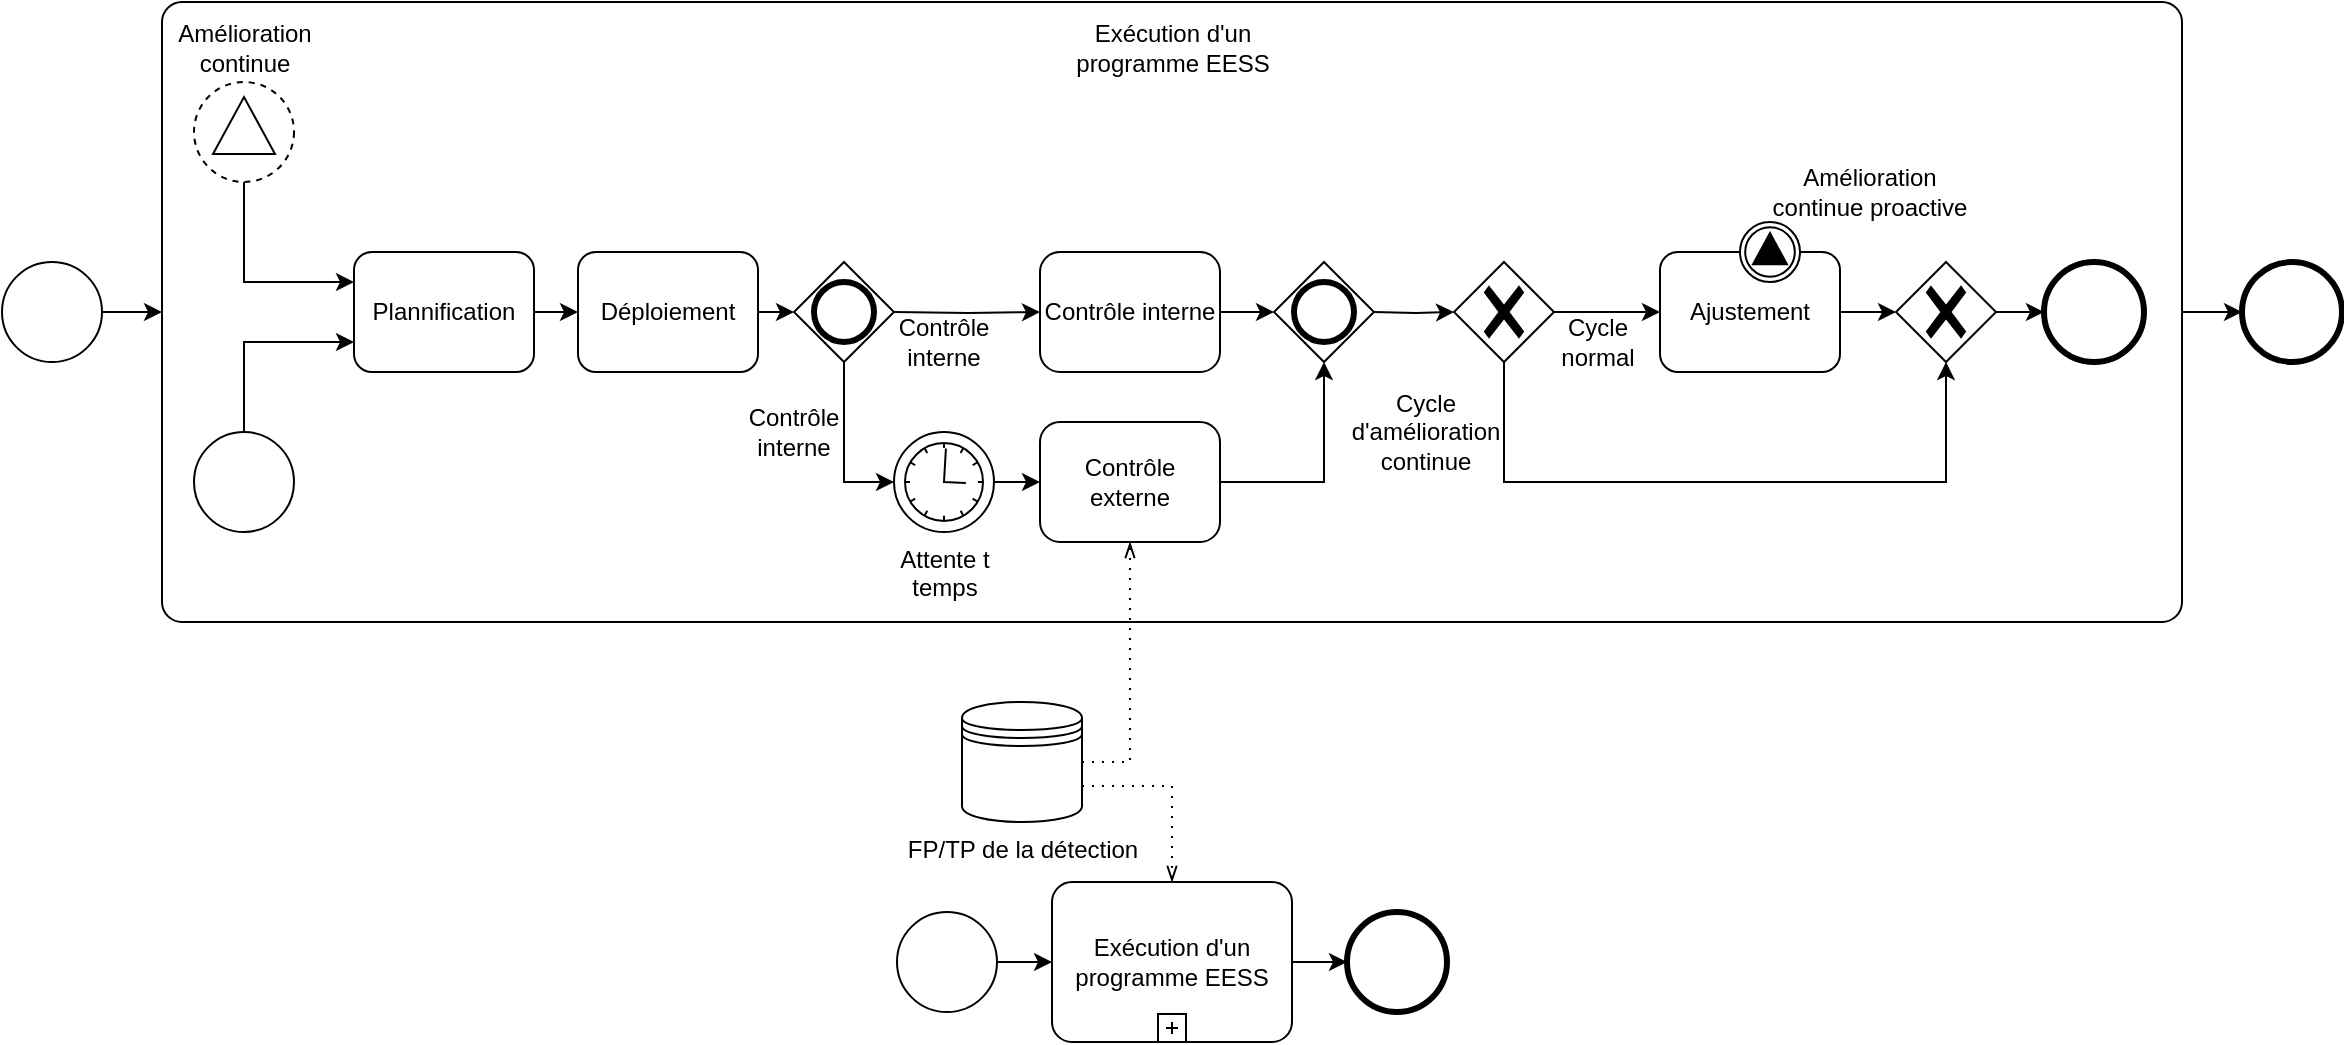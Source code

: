 <mxfile version="21.3.5" type="github">
  <diagram name="Page-1" id="w6NB8-itPwkIWRnW1Z4t">
    <mxGraphModel dx="2161" dy="723" grid="1" gridSize="10" guides="1" tooltips="1" connect="1" arrows="1" fold="1" page="1" pageScale="1" pageWidth="850" pageHeight="1100" math="0" shadow="0">
      <root>
        <mxCell id="0" />
        <mxCell id="1" parent="0" />
        <mxCell id="VWvn2gMX9nb7FNd9Dha_-62" style="edgeStyle=orthogonalEdgeStyle;rounded=0;orthogonalLoop=1;jettySize=auto;html=1;exitX=1;exitY=0.5;exitDx=0;exitDy=0;exitPerimeter=0;" edge="1" parent="1" source="VWvn2gMX9nb7FNd9Dha_-54" target="VWvn2gMX9nb7FNd9Dha_-61">
          <mxGeometry relative="1" as="geometry" />
        </mxCell>
        <mxCell id="VWvn2gMX9nb7FNd9Dha_-54" value="" style="points=[[0.25,0,0],[0.5,0,0],[0.75,0,0],[1,0.25,0],[1,0.5,0],[1,0.75,0],[0.75,1,0],[0.5,1,0],[0.25,1,0],[0,0.75,0],[0,0.5,0],[0,0.25,0]];shape=mxgraph.bpmn.task;whiteSpace=wrap;rectStyle=rounded;size=10;html=1;container=0;expand=0;collapsible=0;taskMarker=abstract;" vertex="1" parent="1">
          <mxGeometry x="-160" y="170" width="1010" height="310" as="geometry" />
        </mxCell>
        <mxCell id="VWvn2gMX9nb7FNd9Dha_-47" value="FP/TP de la détection" style="shape=datastore;html=1;labelPosition=center;verticalLabelPosition=bottom;align=center;verticalAlign=top;" vertex="1" parent="1">
          <mxGeometry x="240" y="520" width="60" height="60" as="geometry" />
        </mxCell>
        <mxCell id="VWvn2gMX9nb7FNd9Dha_-51" value="" style="edgeStyle=elbowEdgeStyle;fontSize=12;html=1;endFill=0;startFill=0;endSize=6;startSize=6;dashed=1;dashPattern=1 4;endArrow=openThin;startArrow=none;rounded=0;exitX=1;exitY=0.5;exitDx=0;exitDy=0;entryX=0.5;entryY=1;entryDx=0;entryDy=0;entryPerimeter=0;" edge="1" parent="1" source="VWvn2gMX9nb7FNd9Dha_-47" target="VWvn2gMX9nb7FNd9Dha_-41">
          <mxGeometry width="160" relative="1" as="geometry">
            <mxPoint x="360" y="280" as="sourcePoint" />
            <mxPoint x="520" y="280" as="targetPoint" />
            <Array as="points">
              <mxPoint x="324" y="540" />
              <mxPoint x="330" y="520" />
            </Array>
          </mxGeometry>
        </mxCell>
        <mxCell id="VWvn2gMX9nb7FNd9Dha_-60" style="edgeStyle=orthogonalEdgeStyle;rounded=0;orthogonalLoop=1;jettySize=auto;html=1;exitX=1;exitY=0.5;exitDx=0;exitDy=0;exitPerimeter=0;entryX=0;entryY=0.5;entryDx=0;entryDy=0;entryPerimeter=0;" edge="1" parent="1" source="VWvn2gMX9nb7FNd9Dha_-59" target="VWvn2gMX9nb7FNd9Dha_-54">
          <mxGeometry relative="1" as="geometry" />
        </mxCell>
        <mxCell id="VWvn2gMX9nb7FNd9Dha_-59" value="" style="points=[[0.145,0.145,0],[0.5,0,0],[0.855,0.145,0],[1,0.5,0],[0.855,0.855,0],[0.5,1,0],[0.145,0.855,0],[0,0.5,0]];shape=mxgraph.bpmn.event;html=1;verticalLabelPosition=bottom;labelBackgroundColor=#ffffff;verticalAlign=top;align=center;perimeter=ellipsePerimeter;outlineConnect=0;aspect=fixed;outline=standard;symbol=general;" vertex="1" parent="1">
          <mxGeometry x="-240" y="300" width="50" height="50" as="geometry" />
        </mxCell>
        <mxCell id="VWvn2gMX9nb7FNd9Dha_-61" value="" style="points=[[0.145,0.145,0],[0.5,0,0],[0.855,0.145,0],[1,0.5,0],[0.855,0.855,0],[0.5,1,0],[0.145,0.855,0],[0,0.5,0]];shape=mxgraph.bpmn.event;html=1;verticalLabelPosition=bottom;labelBackgroundColor=#ffffff;verticalAlign=top;align=center;perimeter=ellipsePerimeter;outlineConnect=0;aspect=fixed;outline=end;symbol=terminate2;" vertex="1" parent="1">
          <mxGeometry x="880" y="300" width="50" height="50" as="geometry" />
        </mxCell>
        <mxCell id="VWvn2gMX9nb7FNd9Dha_-73" style="edgeStyle=orthogonalEdgeStyle;rounded=0;orthogonalLoop=1;jettySize=auto;html=1;exitX=1;exitY=0.5;exitDx=0;exitDy=0;exitPerimeter=0;entryX=0;entryY=0.5;entryDx=0;entryDy=0;entryPerimeter=0;" edge="1" parent="1" source="VWvn2gMX9nb7FNd9Dha_-63" target="VWvn2gMX9nb7FNd9Dha_-72">
          <mxGeometry relative="1" as="geometry" />
        </mxCell>
        <mxCell id="VWvn2gMX9nb7FNd9Dha_-63" value="Exécution d&#39;un programme EESS" style="points=[[0.25,0,0],[0.5,0,0],[0.75,0,0],[1,0.25,0],[1,0.5,0],[1,0.75,0],[0.75,1,0],[0.5,1,0],[0.25,1,0],[0,0.75,0],[0,0.5,0],[0,0.25,0]];shape=mxgraph.bpmn.task;whiteSpace=wrap;rectStyle=rounded;size=10;html=1;container=1;expand=0;collapsible=0;taskMarker=abstract;isLoopSub=1;" vertex="1" parent="1">
          <mxGeometry x="285" y="610" width="120" height="80" as="geometry" />
        </mxCell>
        <mxCell id="VWvn2gMX9nb7FNd9Dha_-55" value="Exécution d&#39;un programme EESS" style="text;html=1;strokeColor=none;fillColor=none;align=center;verticalAlign=middle;whiteSpace=wrap;rounded=0;" vertex="1" parent="1">
          <mxGeometry x="287.5" y="175.86" width="115" height="34.138" as="geometry" />
        </mxCell>
        <mxCell id="VWvn2gMX9nb7FNd9Dha_-7" value="" style="points=[[0.145,0.145,0],[0.5,0,0],[0.855,0.145,0],[1,0.5,0],[0.855,0.855,0],[0.5,1,0],[0.145,0.855,0],[0,0.5,0]];shape=mxgraph.bpmn.event;html=1;verticalLabelPosition=bottom;labelBackgroundColor=#ffffff;verticalAlign=top;align=center;perimeter=ellipsePerimeter;outlineConnect=0;aspect=fixed;outline=end;symbol=terminate2;" vertex="1" parent="1">
          <mxGeometry x="781" y="300" width="50" height="50" as="geometry" />
        </mxCell>
        <mxCell id="VWvn2gMX9nb7FNd9Dha_-6" value="" style="points=[[0.25,0.25,0],[0.5,0,0],[0.75,0.25,0],[1,0.5,0],[0.75,0.75,0],[0.5,1,0],[0.25,0.75,0],[0,0.5,0]];shape=mxgraph.bpmn.gateway2;html=1;verticalLabelPosition=bottom;labelBackgroundColor=#ffffff;verticalAlign=top;align=center;perimeter=rhombusPerimeter;outlineConnect=0;outline=none;symbol=none;gwType=exclusive;" vertex="1" parent="1">
          <mxGeometry x="707" y="300" width="50" height="50" as="geometry" />
        </mxCell>
        <mxCell id="VWvn2gMX9nb7FNd9Dha_-4" value="Ajustement" style="rounded=1;whiteSpace=wrap;html=1;" vertex="1" parent="1">
          <mxGeometry x="589" y="295" width="90" height="60" as="geometry" />
        </mxCell>
        <mxCell id="VWvn2gMX9nb7FNd9Dha_-5" value="" style="points=[[0.25,0.25,0],[0.5,0,0],[0.75,0.25,0],[1,0.5,0],[0.75,0.75,0],[0.5,1,0],[0.25,0.75,0],[0,0.5,0]];shape=mxgraph.bpmn.gateway2;html=1;verticalLabelPosition=bottom;labelBackgroundColor=#ffffff;verticalAlign=top;align=center;perimeter=rhombusPerimeter;outlineConnect=0;outline=none;symbol=none;gwType=exclusive;" vertex="1" parent="1">
          <mxGeometry x="486" y="300" width="50" height="50" as="geometry" />
        </mxCell>
        <mxCell id="VWvn2gMX9nb7FNd9Dha_-40" value="Contrôle interne" style="points=[[0.25,0,0],[0.5,0,0],[0.75,0,0],[1,0.25,0],[1,0.5,0],[1,0.75,0],[0.75,1,0],[0.5,1,0],[0.25,1,0],[0,0.75,0],[0,0.5,0],[0,0.25,0]];shape=mxgraph.bpmn.task;whiteSpace=wrap;rectStyle=rounded;size=10;html=1;container=1;expand=0;collapsible=0;taskMarker=abstract;" vertex="1" parent="1">
          <mxGeometry x="279" y="295" width="90" height="60" as="geometry" />
        </mxCell>
        <mxCell id="VWvn2gMX9nb7FNd9Dha_-2" value="Déploiement" style="rounded=1;whiteSpace=wrap;html=1;" vertex="1" parent="1">
          <mxGeometry x="48" y="295" width="90" height="60" as="geometry" />
        </mxCell>
        <mxCell id="VWvn2gMX9nb7FNd9Dha_-1" value="Plannification" style="rounded=1;whiteSpace=wrap;html=1;" vertex="1" parent="1">
          <mxGeometry x="-64" y="295" width="90" height="60" as="geometry" />
        </mxCell>
        <mxCell id="VWvn2gMX9nb7FNd9Dha_-18" style="edgeStyle=orthogonalEdgeStyle;rounded=0;orthogonalLoop=1;jettySize=auto;html=1;exitX=1;exitY=0.5;exitDx=0;exitDy=0;exitPerimeter=0;entryX=0;entryY=0.5;entryDx=0;entryDy=0;entryPerimeter=0;" edge="1" parent="1" source="VWvn2gMX9nb7FNd9Dha_-6" target="VWvn2gMX9nb7FNd9Dha_-7">
          <mxGeometry relative="1" as="geometry" />
        </mxCell>
        <mxCell id="VWvn2gMX9nb7FNd9Dha_-17" style="edgeStyle=orthogonalEdgeStyle;rounded=0;orthogonalLoop=1;jettySize=auto;html=1;exitX=1;exitY=0.5;exitDx=0;exitDy=0;" edge="1" parent="1" source="VWvn2gMX9nb7FNd9Dha_-4" target="VWvn2gMX9nb7FNd9Dha_-6">
          <mxGeometry relative="1" as="geometry" />
        </mxCell>
        <mxCell id="VWvn2gMX9nb7FNd9Dha_-16" style="edgeStyle=orthogonalEdgeStyle;rounded=0;orthogonalLoop=1;jettySize=auto;html=1;exitX=1;exitY=0.5;exitDx=0;exitDy=0;exitPerimeter=0;entryX=0;entryY=0.5;entryDx=0;entryDy=0;" edge="1" parent="1" source="VWvn2gMX9nb7FNd9Dha_-5" target="VWvn2gMX9nb7FNd9Dha_-4">
          <mxGeometry relative="1" as="geometry" />
        </mxCell>
        <mxCell id="VWvn2gMX9nb7FNd9Dha_-19" style="edgeStyle=orthogonalEdgeStyle;rounded=0;orthogonalLoop=1;jettySize=auto;html=1;exitX=0.5;exitY=1;exitDx=0;exitDy=0;exitPerimeter=0;entryX=0.5;entryY=1;entryDx=0;entryDy=0;entryPerimeter=0;" edge="1" parent="1" source="VWvn2gMX9nb7FNd9Dha_-5" target="VWvn2gMX9nb7FNd9Dha_-6">
          <mxGeometry relative="1" as="geometry">
            <Array as="points">
              <mxPoint x="511" y="410" />
              <mxPoint x="732" y="410" />
            </Array>
          </mxGeometry>
        </mxCell>
        <mxCell id="VWvn2gMX9nb7FNd9Dha_-45" style="edgeStyle=orthogonalEdgeStyle;rounded=0;orthogonalLoop=1;jettySize=auto;html=1;exitX=1;exitY=0.5;exitDx=0;exitDy=0;exitPerimeter=0;entryX=0;entryY=0.5;entryDx=0;entryDy=0;entryPerimeter=0;" edge="1" parent="1" source="VWvn2gMX9nb7FNd9Dha_-40" target="VWvn2gMX9nb7FNd9Dha_-67">
          <mxGeometry relative="1" as="geometry">
            <mxPoint x="390" y="330" as="targetPoint" />
          </mxGeometry>
        </mxCell>
        <mxCell id="VWvn2gMX9nb7FNd9Dha_-37" style="edgeStyle=orthogonalEdgeStyle;rounded=0;orthogonalLoop=1;jettySize=auto;html=1;exitX=1;exitY=0.5;exitDx=0;exitDy=0;exitPerimeter=0;entryX=0;entryY=0.5;entryDx=0;entryDy=0;entryPerimeter=0;" edge="1" parent="1" target="VWvn2gMX9nb7FNd9Dha_-40">
          <mxGeometry relative="1" as="geometry">
            <mxPoint x="206" y="325" as="sourcePoint" />
            <mxPoint x="270" y="290" as="targetPoint" />
          </mxGeometry>
        </mxCell>
        <mxCell id="VWvn2gMX9nb7FNd9Dha_-13" style="edgeStyle=orthogonalEdgeStyle;rounded=0;orthogonalLoop=1;jettySize=auto;html=1;exitX=1;exitY=0.5;exitDx=0;exitDy=0;entryX=0;entryY=0.5;entryDx=0;entryDy=0;" edge="1" parent="1" source="VWvn2gMX9nb7FNd9Dha_-1" target="VWvn2gMX9nb7FNd9Dha_-2">
          <mxGeometry relative="1" as="geometry" />
        </mxCell>
        <mxCell id="VWvn2gMX9nb7FNd9Dha_-41" value="Contrôle externe" style="points=[[0.25,0,0],[0.5,0,0],[0.75,0,0],[1,0.25,0],[1,0.5,0],[1,0.75,0],[0.75,1,0],[0.5,1,0],[0.25,1,0],[0,0.75,0],[0,0.5,0],[0,0.25,0]];shape=mxgraph.bpmn.task;whiteSpace=wrap;rectStyle=rounded;size=10;html=1;container=1;expand=0;collapsible=0;taskMarker=abstract;" vertex="1" parent="1">
          <mxGeometry x="279" y="380" width="90" height="60" as="geometry" />
        </mxCell>
        <mxCell id="VWvn2gMX9nb7FNd9Dha_-46" style="edgeStyle=orthogonalEdgeStyle;rounded=0;orthogonalLoop=1;jettySize=auto;html=1;exitX=1;exitY=0.5;exitDx=0;exitDy=0;exitPerimeter=0;entryX=0.5;entryY=1;entryDx=0;entryDy=0;entryPerimeter=0;" edge="1" parent="1" source="VWvn2gMX9nb7FNd9Dha_-41" target="VWvn2gMX9nb7FNd9Dha_-67">
          <mxGeometry relative="1" as="geometry">
            <mxPoint x="435" y="350" as="targetPoint" />
          </mxGeometry>
        </mxCell>
        <mxCell id="VWvn2gMX9nb7FNd9Dha_-39" value="Attente t&lt;br&gt;temps" style="points=[[0.145,0.145,0],[0.5,0,0],[0.855,0.145,0],[1,0.5,0],[0.855,0.855,0],[0.5,1,0],[0.145,0.855,0],[0,0.5,0]];shape=mxgraph.bpmn.event;html=1;verticalLabelPosition=bottom;labelBackgroundColor=#ffffff;verticalAlign=top;align=center;perimeter=ellipsePerimeter;outlineConnect=0;aspect=fixed;outline=standard;symbol=timer;" vertex="1" parent="1">
          <mxGeometry x="206" y="385" width="50" height="50" as="geometry" />
        </mxCell>
        <mxCell id="VWvn2gMX9nb7FNd9Dha_-42" style="edgeStyle=orthogonalEdgeStyle;rounded=0;orthogonalLoop=1;jettySize=auto;html=1;exitX=0.5;exitY=1;exitDx=0;exitDy=0;exitPerimeter=0;entryX=0;entryY=0.5;entryDx=0;entryDy=0;entryPerimeter=0;" edge="1" parent="1" source="VWvn2gMX9nb7FNd9Dha_-66" target="VWvn2gMX9nb7FNd9Dha_-39">
          <mxGeometry relative="1" as="geometry">
            <mxPoint x="181" y="350" as="sourcePoint" />
          </mxGeometry>
        </mxCell>
        <mxCell id="VWvn2gMX9nb7FNd9Dha_-43" style="edgeStyle=orthogonalEdgeStyle;rounded=0;orthogonalLoop=1;jettySize=auto;html=1;exitX=1;exitY=0.5;exitDx=0;exitDy=0;exitPerimeter=0;entryX=0;entryY=0.5;entryDx=0;entryDy=0;entryPerimeter=0;" edge="1" parent="1" source="VWvn2gMX9nb7FNd9Dha_-39" target="VWvn2gMX9nb7FNd9Dha_-41">
          <mxGeometry relative="1" as="geometry" />
        </mxCell>
        <mxCell id="VWvn2gMX9nb7FNd9Dha_-24" value="&lt;div&gt;Contrôle interne&lt;/div&gt;" style="text;html=1;strokeColor=none;fillColor=none;align=center;verticalAlign=middle;whiteSpace=wrap;rounded=0;" vertex="1" parent="1">
          <mxGeometry x="201" y="325" width="60" height="30" as="geometry" />
        </mxCell>
        <mxCell id="VWvn2gMX9nb7FNd9Dha_-29" value="&lt;div&gt;Contrôle&lt;/div&gt;&lt;div&gt;interne&lt;/div&gt;" style="text;html=1;strokeColor=none;fillColor=none;align=center;verticalAlign=middle;whiteSpace=wrap;rounded=0;" vertex="1" parent="1">
          <mxGeometry x="126" y="370" width="60" height="30" as="geometry" />
        </mxCell>
        <mxCell id="VWvn2gMX9nb7FNd9Dha_-14" style="edgeStyle=orthogonalEdgeStyle;rounded=0;orthogonalLoop=1;jettySize=auto;html=1;exitX=1;exitY=0.5;exitDx=0;exitDy=0;entryX=0;entryY=0.5;entryDx=0;entryDy=0;entryPerimeter=0;" edge="1" parent="1" source="VWvn2gMX9nb7FNd9Dha_-2">
          <mxGeometry relative="1" as="geometry">
            <mxPoint x="156" y="325" as="targetPoint" />
          </mxGeometry>
        </mxCell>
        <mxCell id="VWvn2gMX9nb7FNd9Dha_-8" value="" style="points=[[0.145,0.145,0],[0.5,0,0],[0.855,0.145,0],[1,0.5,0],[0.855,0.855,0],[0.5,1,0],[0.145,0.855,0],[0,0.5,0]];shape=mxgraph.bpmn.event;html=1;verticalLabelPosition=bottom;labelBackgroundColor=#ffffff;verticalAlign=top;align=center;perimeter=ellipsePerimeter;outlineConnect=0;aspect=fixed;outline=standard;symbol=general;" vertex="1" parent="1">
          <mxGeometry x="-144" y="385" width="50" height="50" as="geometry" />
        </mxCell>
        <mxCell id="VWvn2gMX9nb7FNd9Dha_-11" style="edgeStyle=orthogonalEdgeStyle;rounded=0;orthogonalLoop=1;jettySize=auto;html=1;exitX=0.5;exitY=0;exitDx=0;exitDy=0;exitPerimeter=0;entryX=0;entryY=0.75;entryDx=0;entryDy=0;" edge="1" parent="1" source="VWvn2gMX9nb7FNd9Dha_-8" target="VWvn2gMX9nb7FNd9Dha_-1">
          <mxGeometry relative="1" as="geometry" />
        </mxCell>
        <mxCell id="VWvn2gMX9nb7FNd9Dha_-10" value="Amélioration&lt;br&gt;&lt;div&gt;continue&lt;/div&gt;" style="points=[[0.145,0.145,0],[0.5,0,0],[0.855,0.145,0],[1,0.5,0],[0.855,0.855,0],[0.5,1,0],[0.145,0.855,0],[0,0.5,0]];shape=mxgraph.bpmn.event;html=1;verticalLabelPosition=top;labelBackgroundColor=#ffffff;verticalAlign=bottom;align=center;perimeter=ellipsePerimeter;outlineConnect=0;aspect=fixed;outline=eventNonint;symbol=signal;labelPosition=center;" vertex="1" parent="1">
          <mxGeometry x="-144" y="210" width="50" height="50" as="geometry" />
        </mxCell>
        <mxCell id="VWvn2gMX9nb7FNd9Dha_-12" style="edgeStyle=orthogonalEdgeStyle;rounded=0;orthogonalLoop=1;jettySize=auto;html=1;exitX=0.5;exitY=1;exitDx=0;exitDy=0;exitPerimeter=0;entryX=0;entryY=0.25;entryDx=0;entryDy=0;" edge="1" parent="1" source="VWvn2gMX9nb7FNd9Dha_-10" target="VWvn2gMX9nb7FNd9Dha_-1">
          <mxGeometry relative="1" as="geometry" />
        </mxCell>
        <mxCell id="VWvn2gMX9nb7FNd9Dha_-33" style="edgeStyle=orthogonalEdgeStyle;rounded=0;orthogonalLoop=1;jettySize=auto;html=1;exitX=1;exitY=0.5;exitDx=0;exitDy=0;exitPerimeter=0;entryX=0;entryY=0.5;entryDx=0;entryDy=0;entryPerimeter=0;" edge="1" parent="1" target="VWvn2gMX9nb7FNd9Dha_-5">
          <mxGeometry relative="1" as="geometry">
            <mxPoint x="446" y="325" as="sourcePoint" />
          </mxGeometry>
        </mxCell>
        <mxCell id="VWvn2gMX9nb7FNd9Dha_-22" value="&lt;div&gt;Cycle d&#39;amélioration continue&lt;/div&gt;" style="text;html=1;strokeColor=none;fillColor=none;align=center;verticalAlign=middle;whiteSpace=wrap;rounded=0;" vertex="1" parent="1">
          <mxGeometry x="422" y="370" width="100" height="30" as="geometry" />
        </mxCell>
        <mxCell id="VWvn2gMX9nb7FNd9Dha_-21" value="Cycle normal" style="text;html=1;strokeColor=none;fillColor=none;align=center;verticalAlign=middle;whiteSpace=wrap;rounded=0;" vertex="1" parent="1">
          <mxGeometry x="528" y="325" width="60" height="30" as="geometry" />
        </mxCell>
        <mxCell id="VWvn2gMX9nb7FNd9Dha_-9" value="" style="points=[[0.145,0.145,0],[0.5,0,0],[0.855,0.145,0],[1,0.5,0],[0.855,0.855,0],[0.5,1,0],[0.145,0.855,0],[0,0.5,0]];shape=mxgraph.bpmn.event;html=1;verticalLabelPosition=bottom;labelBackgroundColor=#ffffff;verticalAlign=top;align=center;perimeter=ellipsePerimeter;outlineConnect=0;aspect=fixed;outline=throwing;symbol=signal;" vertex="1" parent="1">
          <mxGeometry x="629" y="280" width="30" height="30" as="geometry" />
        </mxCell>
        <mxCell id="VWvn2gMX9nb7FNd9Dha_-20" value="Amélioration continue proactive" style="text;html=1;strokeColor=none;fillColor=none;align=center;verticalAlign=middle;whiteSpace=wrap;rounded=0;" vertex="1" parent="1">
          <mxGeometry x="639" y="250" width="110" height="30" as="geometry" />
        </mxCell>
        <mxCell id="VWvn2gMX9nb7FNd9Dha_-66" value="" style="points=[[0.25,0.25,0],[0.5,0,0],[0.75,0.25,0],[1,0.5,0],[0.75,0.75,0],[0.5,1,0],[0.25,0.75,0],[0,0.5,0]];shape=mxgraph.bpmn.gateway2;html=1;verticalLabelPosition=bottom;labelBackgroundColor=#ffffff;verticalAlign=top;align=center;perimeter=rhombusPerimeter;outlineConnect=0;outline=end;symbol=general;" vertex="1" parent="1">
          <mxGeometry x="156" y="300" width="50" height="50" as="geometry" />
        </mxCell>
        <mxCell id="VWvn2gMX9nb7FNd9Dha_-67" value="" style="points=[[0.25,0.25,0],[0.5,0,0],[0.75,0.25,0],[1,0.5,0],[0.75,0.75,0],[0.5,1,0],[0.25,0.75,0],[0,0.5,0]];shape=mxgraph.bpmn.gateway2;html=1;verticalLabelPosition=bottom;labelBackgroundColor=#ffffff;verticalAlign=top;align=center;perimeter=rhombusPerimeter;outlineConnect=0;outline=end;symbol=general;" vertex="1" parent="1">
          <mxGeometry x="396" y="300" width="50" height="50" as="geometry" />
        </mxCell>
        <mxCell id="VWvn2gMX9nb7FNd9Dha_-71" style="edgeStyle=orthogonalEdgeStyle;rounded=0;orthogonalLoop=1;jettySize=auto;html=1;exitX=1;exitY=0.5;exitDx=0;exitDy=0;exitPerimeter=0;entryX=0;entryY=0.5;entryDx=0;entryDy=0;entryPerimeter=0;" edge="1" parent="1" source="VWvn2gMX9nb7FNd9Dha_-70" target="VWvn2gMX9nb7FNd9Dha_-63">
          <mxGeometry relative="1" as="geometry" />
        </mxCell>
        <mxCell id="VWvn2gMX9nb7FNd9Dha_-70" value="" style="points=[[0.145,0.145,0],[0.5,0,0],[0.855,0.145,0],[1,0.5,0],[0.855,0.855,0],[0.5,1,0],[0.145,0.855,0],[0,0.5,0]];shape=mxgraph.bpmn.event;html=1;verticalLabelPosition=bottom;labelBackgroundColor=#ffffff;verticalAlign=top;align=center;perimeter=ellipsePerimeter;outlineConnect=0;aspect=fixed;outline=standard;symbol=general;" vertex="1" parent="1">
          <mxGeometry x="207.5" y="625" width="50" height="50" as="geometry" />
        </mxCell>
        <mxCell id="VWvn2gMX9nb7FNd9Dha_-72" value="" style="points=[[0.145,0.145,0],[0.5,0,0],[0.855,0.145,0],[1,0.5,0],[0.855,0.855,0],[0.5,1,0],[0.145,0.855,0],[0,0.5,0]];shape=mxgraph.bpmn.event;html=1;verticalLabelPosition=bottom;labelBackgroundColor=#ffffff;verticalAlign=top;align=center;perimeter=ellipsePerimeter;outlineConnect=0;aspect=fixed;outline=end;symbol=terminate2;" vertex="1" parent="1">
          <mxGeometry x="432.5" y="625" width="50" height="50" as="geometry" />
        </mxCell>
        <mxCell id="VWvn2gMX9nb7FNd9Dha_-75" value="" style="edgeStyle=elbowEdgeStyle;fontSize=12;html=1;endFill=0;startFill=0;endSize=6;startSize=6;dashed=1;dashPattern=1 4;endArrow=openThin;startArrow=none;rounded=0;exitX=1;exitY=0.7;exitDx=0;exitDy=0;entryX=0.5;entryY=0;entryDx=0;entryDy=0;entryPerimeter=0;" edge="1" parent="1" source="VWvn2gMX9nb7FNd9Dha_-47" target="VWvn2gMX9nb7FNd9Dha_-63">
          <mxGeometry width="160" relative="1" as="geometry">
            <mxPoint x="570" y="570" as="sourcePoint" />
            <mxPoint x="730" y="570" as="targetPoint" />
            <Array as="points">
              <mxPoint x="345" y="580" />
            </Array>
          </mxGeometry>
        </mxCell>
      </root>
    </mxGraphModel>
  </diagram>
</mxfile>
